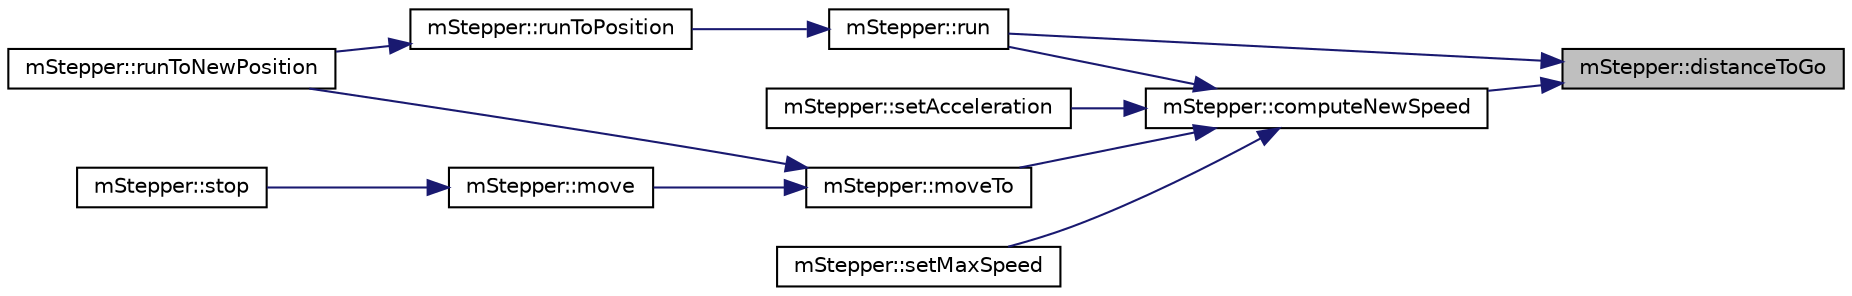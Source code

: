 digraph "mStepper::distanceToGo"
{
 // LATEX_PDF_SIZE
  edge [fontname="Helvetica",fontsize="10",labelfontname="Helvetica",labelfontsize="10"];
  node [fontname="Helvetica",fontsize="10",shape=record];
  rankdir="RL";
  Node1 [label="mStepper::distanceToGo",height=0.2,width=0.4,color="black", fillcolor="grey75", style="filled", fontcolor="black",tooltip=" "];
  Node1 -> Node2 [dir="back",color="midnightblue",fontsize="10",style="solid",fontname="Helvetica"];
  Node2 [label="mStepper::computeNewSpeed",height=0.2,width=0.4,color="black", fillcolor="white", style="filled",URL="$classm_stepper.html#aaa144f38066388f8174cfec927728373",tooltip=" "];
  Node2 -> Node3 [dir="back",color="midnightblue",fontsize="10",style="solid",fontname="Helvetica"];
  Node3 [label="mStepper::moveTo",height=0.2,width=0.4,color="black", fillcolor="white", style="filled",URL="$classm_stepper.html#a24f9110b7c19eea982adc1743a3a5ee5",tooltip=" "];
  Node3 -> Node4 [dir="back",color="midnightblue",fontsize="10",style="solid",fontname="Helvetica"];
  Node4 [label="mStepper::move",height=0.2,width=0.4,color="black", fillcolor="white", style="filled",URL="$classm_stepper.html#a802a982577067cdc92dbf9dee161f21a",tooltip=" "];
  Node4 -> Node5 [dir="back",color="midnightblue",fontsize="10",style="solid",fontname="Helvetica"];
  Node5 [label="mStepper::stop",height=0.2,width=0.4,color="black", fillcolor="white", style="filled",URL="$classm_stepper.html#a905d37a91fc5d2321d6f9ae70f3662da",tooltip=" "];
  Node3 -> Node6 [dir="back",color="midnightblue",fontsize="10",style="solid",fontname="Helvetica"];
  Node6 [label="mStepper::runToNewPosition",height=0.2,width=0.4,color="black", fillcolor="white", style="filled",URL="$classm_stepper.html#a351ac829bed63ac100f71cefb2d268f8",tooltip=" "];
  Node2 -> Node7 [dir="back",color="midnightblue",fontsize="10",style="solid",fontname="Helvetica"];
  Node7 [label="mStepper::run",height=0.2,width=0.4,color="black", fillcolor="white", style="filled",URL="$classm_stepper.html#ae7f4e6dc95ff43d371cc1b8239330ba6",tooltip=" "];
  Node7 -> Node8 [dir="back",color="midnightblue",fontsize="10",style="solid",fontname="Helvetica"];
  Node8 [label="mStepper::runToPosition",height=0.2,width=0.4,color="black", fillcolor="white", style="filled",URL="$classm_stepper.html#a2f6b5b5aec1787ccd9fc424b49616795",tooltip=" "];
  Node8 -> Node6 [dir="back",color="midnightblue",fontsize="10",style="solid",fontname="Helvetica"];
  Node2 -> Node9 [dir="back",color="midnightblue",fontsize="10",style="solid",fontname="Helvetica"];
  Node9 [label="mStepper::setAcceleration",height=0.2,width=0.4,color="black", fillcolor="white", style="filled",URL="$classm_stepper.html#a72a045c95a4eb212d94949536fb73f22",tooltip=" "];
  Node2 -> Node10 [dir="back",color="midnightblue",fontsize="10",style="solid",fontname="Helvetica"];
  Node10 [label="mStepper::setMaxSpeed",height=0.2,width=0.4,color="black", fillcolor="white", style="filled",URL="$classm_stepper.html#acf7499036678947a65620d753195ba39",tooltip=" "];
  Node1 -> Node7 [dir="back",color="midnightblue",fontsize="10",style="solid",fontname="Helvetica"];
}
